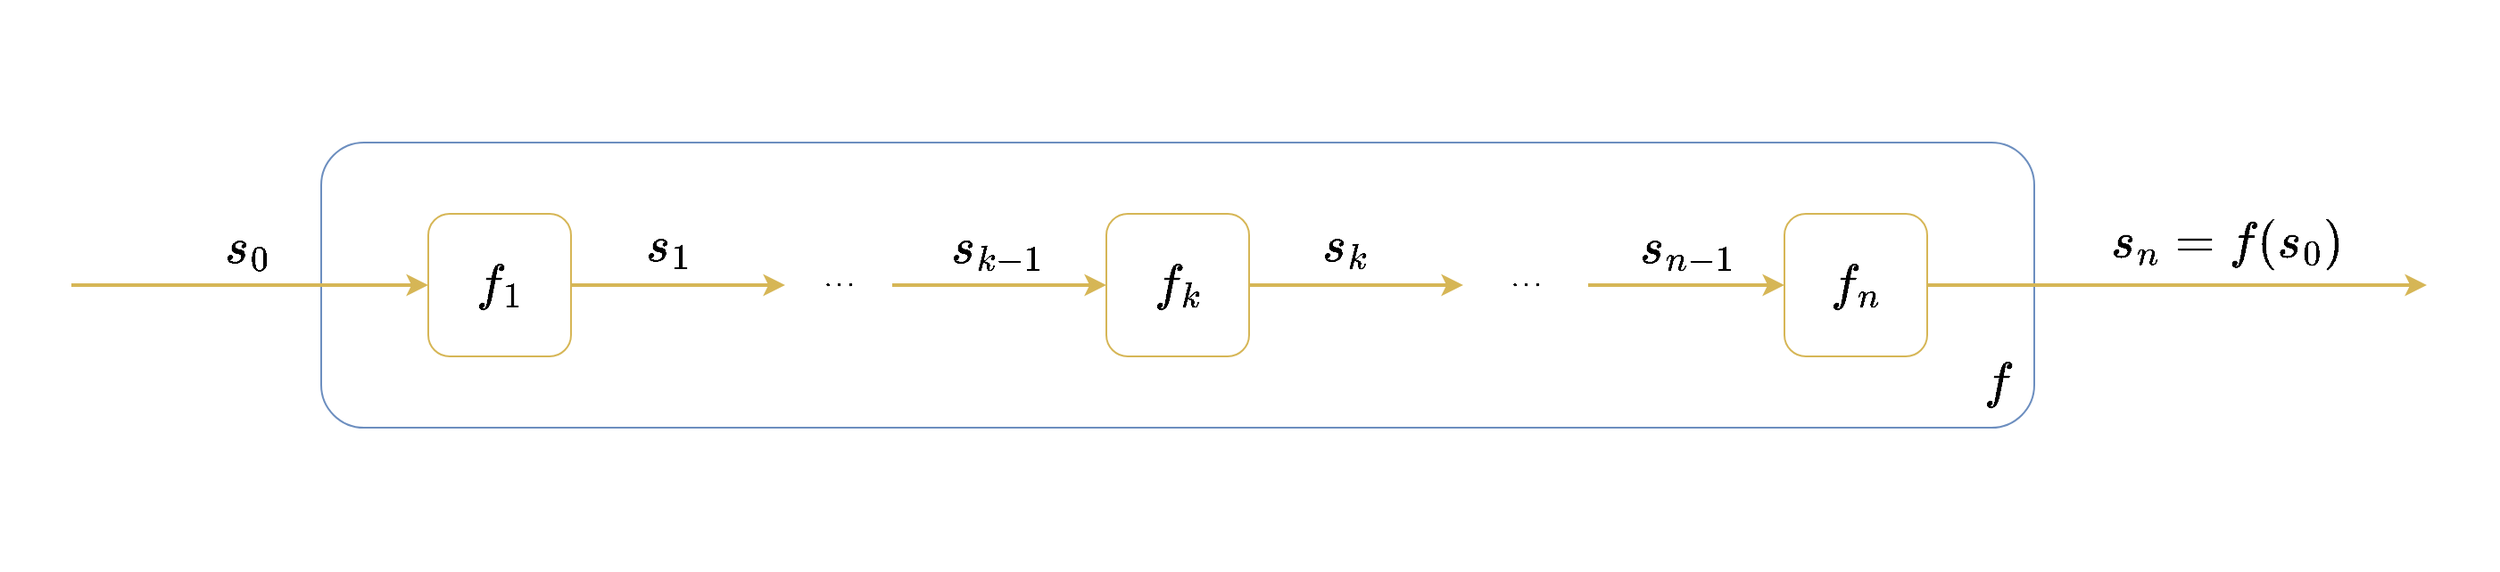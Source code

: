 <mxfile version="24.6.2" type="device">
  <diagram name="Page-1" id="Dz3MBjYI87WUYV7JDJVI">
    <mxGraphModel dx="2074" dy="801" grid="1" gridSize="10" guides="1" tooltips="1" connect="1" arrows="1" fold="1" page="1" pageScale="1" pageWidth="850" pageHeight="1100" math="1" shadow="0">
      <root>
        <mxCell id="0" />
        <mxCell id="1" parent="0" />
        <mxCell id="a0Vg2Tp1AngI2TKAHcTA-1" value="" style="rounded=1;whiteSpace=wrap;html=1;arcSize=0;strokeColor=none;" vertex="1" parent="1">
          <mxGeometry x="80" y="240" width="1400" height="320" as="geometry" />
        </mxCell>
        <mxCell id="NNpWvnrUKHme3QZrfwRI-20" value="" style="rounded=1;whiteSpace=wrap;html=1;fillColor=none;strokeColor=#6c8ebf;labelBackgroundColor=#dae8fc;strokeWidth=1;" parent="1" vertex="1">
          <mxGeometry x="260" y="320" width="960" height="160" as="geometry" />
        </mxCell>
        <mxCell id="NNpWvnrUKHme3QZrfwRI-3" style="edgeStyle=orthogonalEdgeStyle;rounded=0;orthogonalLoop=1;jettySize=auto;html=1;fillColor=#fff2cc;strokeColor=#d6b656;strokeWidth=2;" parent="1" source="NNpWvnrUKHme3QZrfwRI-2" edge="1">
          <mxGeometry relative="1" as="geometry">
            <mxPoint x="520" y="400" as="targetPoint" />
          </mxGeometry>
        </mxCell>
        <mxCell id="NNpWvnrUKHme3QZrfwRI-4" value="&lt;font style=&quot;font-size: 24px;&quot;&gt;\(s_1\)&lt;/font&gt;" style="edgeLabel;html=1;align=center;verticalAlign=middle;resizable=0;points=[];labelBackgroundColor=none;spacingTop=-33;spacingLeft=-10;spacingRight=-10;spacing=0;" parent="NNpWvnrUKHme3QZrfwRI-3" vertex="1" connectable="0">
          <mxGeometry x="-0.106" y="2" relative="1" as="geometry">
            <mxPoint y="-3" as="offset" />
          </mxGeometry>
        </mxCell>
        <mxCell id="NNpWvnrUKHme3QZrfwRI-5" style="edgeStyle=orthogonalEdgeStyle;rounded=0;orthogonalLoop=1;jettySize=auto;html=1;startArrow=classic;startFill=1;endArrow=none;endFill=0;fillColor=#fff2cc;strokeColor=#d6b656;strokeWidth=2;" parent="1" source="NNpWvnrUKHme3QZrfwRI-2" edge="1">
          <mxGeometry relative="1" as="geometry">
            <mxPoint x="120" y="400" as="targetPoint" />
            <Array as="points">
              <mxPoint x="170" y="400" />
              <mxPoint x="170" y="400" />
            </Array>
          </mxGeometry>
        </mxCell>
        <mxCell id="NNpWvnrUKHme3QZrfwRI-7" value="&lt;font style=&quot;font-size: 24px;&quot;&gt;\(s_0\)&lt;/font&gt;" style="edgeLabel;html=1;align=center;verticalAlign=middle;resizable=0;points=[];spacingTop=-33;spacingLeft=-10;spacingRight=-10;spacing=0;" parent="NNpWvnrUKHme3QZrfwRI-5" vertex="1" connectable="0">
          <mxGeometry x="0.018" y="2" relative="1" as="geometry">
            <mxPoint y="-6" as="offset" />
          </mxGeometry>
        </mxCell>
        <mxCell id="NNpWvnrUKHme3QZrfwRI-2" value="&lt;font style=&quot;font-size: 24px;&quot;&gt;\(f_1\)&lt;/font&gt;" style="rounded=1;whiteSpace=wrap;html=1;fillColor=none;strokeColor=#d6b656;" parent="1" vertex="1">
          <mxGeometry x="320" y="360" width="80" height="80" as="geometry" />
        </mxCell>
        <mxCell id="NNpWvnrUKHme3QZrfwRI-8" style="edgeStyle=orthogonalEdgeStyle;rounded=0;orthogonalLoop=1;jettySize=auto;html=1;fillColor=#fff2cc;strokeColor=#d6b656;strokeWidth=2;" parent="1" source="NNpWvnrUKHme3QZrfwRI-12" edge="1">
          <mxGeometry relative="1" as="geometry">
            <mxPoint x="900" y="400" as="targetPoint" />
          </mxGeometry>
        </mxCell>
        <mxCell id="NNpWvnrUKHme3QZrfwRI-9" value="&lt;font style=&quot;font-size: 24px;&quot;&gt;\(s_k\)&lt;/font&gt;" style="edgeLabel;html=1;align=center;verticalAlign=middle;resizable=0;points=[];labelBackgroundColor=none;labelBorderColor=none;textShadow=0;perimeter=rectanglePerimeter;imageWidth=24;spacingTop=-33;spacingLeft=-10;spacingRight=-10;spacing=0;" parent="NNpWvnrUKHme3QZrfwRI-8" vertex="1" connectable="0">
          <mxGeometry x="-0.106" y="2" relative="1" as="geometry">
            <mxPoint y="-3" as="offset" />
          </mxGeometry>
        </mxCell>
        <mxCell id="NNpWvnrUKHme3QZrfwRI-10" style="edgeStyle=orthogonalEdgeStyle;rounded=0;orthogonalLoop=1;jettySize=auto;html=1;startArrow=classic;startFill=1;endArrow=none;endFill=0;fillColor=#fff2cc;strokeColor=#d6b656;strokeWidth=2;" parent="1" source="NNpWvnrUKHme3QZrfwRI-12" edge="1">
          <mxGeometry relative="1" as="geometry">
            <mxPoint x="580" y="400" as="targetPoint" />
          </mxGeometry>
        </mxCell>
        <mxCell id="NNpWvnrUKHme3QZrfwRI-11" value="&lt;font style=&quot;font-size: 24px;&quot;&gt;\(s_{k-1}\)&lt;/font&gt;" style="edgeLabel;html=1;align=center;verticalAlign=middle;resizable=0;points=[];labelBackgroundColor=none;spacingTop=-33;spacingLeft=-10;spacingRight=-10;spacing=0;" parent="NNpWvnrUKHme3QZrfwRI-10" vertex="1" connectable="0">
          <mxGeometry x="0.018" y="2" relative="1" as="geometry">
            <mxPoint y="-6" as="offset" />
          </mxGeometry>
        </mxCell>
        <mxCell id="NNpWvnrUKHme3QZrfwRI-12" value="&lt;font style=&quot;font-size: 24px;&quot;&gt;\(f_k\)&lt;/font&gt;" style="rounded=1;whiteSpace=wrap;html=1;fillColor=none;strokeColor=#d6b656;" parent="1" vertex="1">
          <mxGeometry x="700" y="360" width="80" height="80" as="geometry" />
        </mxCell>
        <mxCell id="NNpWvnrUKHme3QZrfwRI-13" value="\(...\)" style="text;html=1;align=center;verticalAlign=middle;whiteSpace=wrap;rounded=0;" parent="1" vertex="1">
          <mxGeometry x="520" y="381" width="60" height="30" as="geometry" />
        </mxCell>
        <mxCell id="NNpWvnrUKHme3QZrfwRI-14" value="\(...\)" style="text;html=1;align=center;verticalAlign=middle;whiteSpace=wrap;rounded=0;" parent="1" vertex="1">
          <mxGeometry x="905" y="381" width="60" height="30" as="geometry" />
        </mxCell>
        <mxCell id="NNpWvnrUKHme3QZrfwRI-15" style="edgeStyle=orthogonalEdgeStyle;rounded=0;orthogonalLoop=1;jettySize=auto;html=1;fillColor=#fff2cc;strokeColor=#d6b656;strokeWidth=2;" parent="1" source="NNpWvnrUKHme3QZrfwRI-19" edge="1">
          <mxGeometry relative="1" as="geometry">
            <mxPoint x="1440" y="400" as="targetPoint" />
          </mxGeometry>
        </mxCell>
        <mxCell id="NNpWvnrUKHme3QZrfwRI-16" value="&lt;font style=&quot;font-size: 24px;&quot;&gt;\(s_n=f(s_0)\)&lt;/font&gt;" style="edgeLabel;html=1;align=center;verticalAlign=middle;resizable=0;points=[];imageWidth=24;imageHeight=24;spacingTop=-33;spacingLeft=23;spacingRight=-10;spacing=0;" parent="NNpWvnrUKHme3QZrfwRI-15" vertex="1" connectable="0">
          <mxGeometry x="-0.106" y="2" relative="1" as="geometry">
            <mxPoint x="26" y="-5" as="offset" />
          </mxGeometry>
        </mxCell>
        <mxCell id="NNpWvnrUKHme3QZrfwRI-17" style="edgeStyle=orthogonalEdgeStyle;rounded=0;orthogonalLoop=1;jettySize=auto;html=1;startArrow=classic;startFill=1;endArrow=none;endFill=0;fillColor=#fff2cc;strokeColor=#d6b656;strokeWidth=2;" parent="1" source="NNpWvnrUKHme3QZrfwRI-19" edge="1">
          <mxGeometry relative="1" as="geometry">
            <mxPoint x="970" y="400" as="targetPoint" />
          </mxGeometry>
        </mxCell>
        <mxCell id="NNpWvnrUKHme3QZrfwRI-18" value="&lt;font style=&quot;font-size: 24px;&quot;&gt;\(s_{n-1}\)&lt;/font&gt;" style="edgeLabel;html=1;align=center;verticalAlign=middle;resizable=0;points=[];absoluteArcSize=0;noLabel=0;portConstraintRotation=0;allowArrows=0;snapToPoint=0;perimeter=ellipsePerimeter;container=0;dropTarget=0;backgroundOutline=0;autosize=0;fixedWidth=0;resizeWidth=0;rotation=0;labelBackgroundColor=none;spacingTop=-33;spacing=0;spacingRight=-10;spacingLeft=-10;" parent="NNpWvnrUKHme3QZrfwRI-17" vertex="1" connectable="0">
          <mxGeometry x="0.018" y="2" relative="1" as="geometry">
            <mxPoint y="-6" as="offset" />
          </mxGeometry>
        </mxCell>
        <mxCell id="NNpWvnrUKHme3QZrfwRI-19" value="&lt;font style=&quot;font-size: 24px;&quot;&gt;\(f_n\)&lt;/font&gt;" style="rounded=1;whiteSpace=wrap;html=1;fillColor=none;strokeColor=#d6b656;" parent="1" vertex="1">
          <mxGeometry x="1080" y="360" width="80" height="80" as="geometry" />
        </mxCell>
        <mxCell id="NNpWvnrUKHme3QZrfwRI-21" value="&lt;font style=&quot;font-size: 24px;&quot;&gt;\(f\)&lt;/font&gt;" style="text;html=1;align=center;verticalAlign=middle;whiteSpace=wrap;rounded=0;" parent="1" vertex="1">
          <mxGeometry x="1170" y="440" width="60" height="30" as="geometry" />
        </mxCell>
      </root>
    </mxGraphModel>
  </diagram>
</mxfile>
